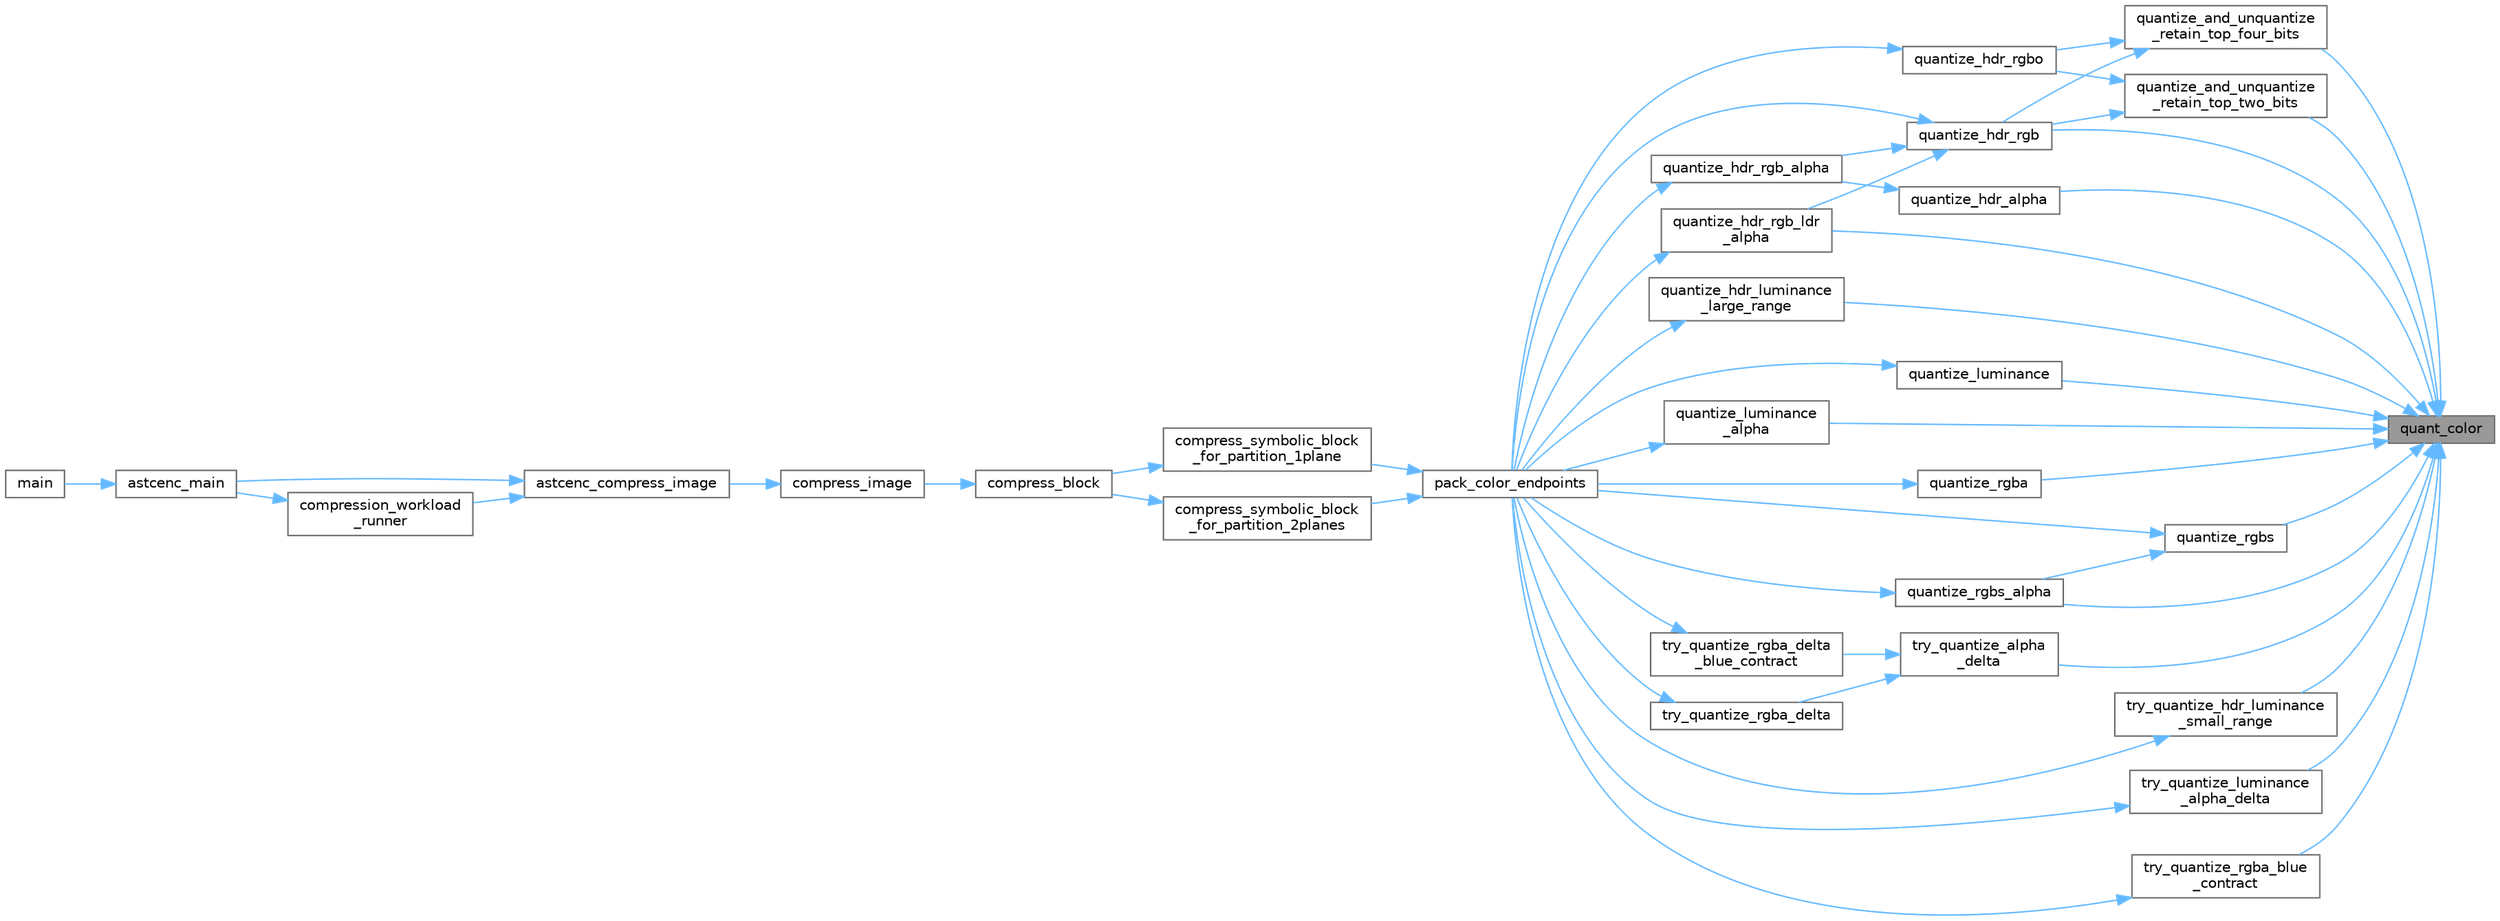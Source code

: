 digraph "quant_color"
{
 // LATEX_PDF_SIZE
  bgcolor="transparent";
  edge [fontname=Helvetica,fontsize=10,labelfontname=Helvetica,labelfontsize=10];
  node [fontname=Helvetica,fontsize=10,shape=box,height=0.2,width=0.4];
  rankdir="RL";
  Node1 [id="Node000001",label="quant_color",height=0.2,width=0.4,color="gray40", fillcolor="grey60", style="filled", fontcolor="black",tooltip="Determine the quantized value given a quantization level."];
  Node1 -> Node2 [id="edge51_Node000001_Node000002",dir="back",color="steelblue1",style="solid",tooltip=" "];
  Node2 [id="Node000002",label="quantize_and_unquantize\l_retain_top_four_bits",height=0.2,width=0.4,color="grey40", fillcolor="white", style="filled",URL="$astcenc__color__quantize_8cpp.html#ab9e83c316e8b6c63580e0a17a9ddc857",tooltip="Quantize and unquantize a value ensuring top four bits are the same."];
  Node2 -> Node3 [id="edge52_Node000002_Node000003",dir="back",color="steelblue1",style="solid",tooltip=" "];
  Node3 [id="Node000003",label="quantize_hdr_rgb",height=0.2,width=0.4,color="grey40", fillcolor="white", style="filled",URL="$astcenc__color__quantize_8cpp.html#a018b17fdce9e0fb576249da80bfc90a2",tooltip="Quantize a HDR RGB color using direct RGB encoding."];
  Node3 -> Node4 [id="edge53_Node000003_Node000004",dir="back",color="steelblue1",style="solid",tooltip=" "];
  Node4 [id="Node000004",label="pack_color_endpoints",height=0.2,width=0.4,color="grey40", fillcolor="white", style="filled",URL="$astcenc__color__quantize_8cpp.html#ab9f9b564c57688af1f8fc1d9e000af81",tooltip="Pack a single pair of color endpoints as effectively as possible."];
  Node4 -> Node5 [id="edge54_Node000004_Node000005",dir="back",color="steelblue1",style="solid",tooltip=" "];
  Node5 [id="Node000005",label="compress_symbolic_block\l_for_partition_1plane",height=0.2,width=0.4,color="grey40", fillcolor="white", style="filled",URL="$astcenc__compress__symbolic_8cpp.html#af5f518a15600c71922e69267dea2db99",tooltip="Compress a block using a chosen partitioning and 1 plane of weights."];
  Node5 -> Node6 [id="edge55_Node000005_Node000006",dir="back",color="steelblue1",style="solid",tooltip=" "];
  Node6 [id="Node000006",label="compress_block",height=0.2,width=0.4,color="grey40", fillcolor="white", style="filled",URL="$astcenc__compress__symbolic_8cpp.html#a579b9a2ceeecda2fb3abe63b8311df1c",tooltip="Compress an image block into a physical block."];
  Node6 -> Node7 [id="edge56_Node000006_Node000007",dir="back",color="steelblue1",style="solid",tooltip=" "];
  Node7 [id="Node000007",label="compress_image",height=0.2,width=0.4,color="grey40", fillcolor="white", style="filled",URL="$astcenc__entry_8cpp.html#acbecfd32ce013d567cac16a877c20f42",tooltip="Compress an image, after any preflight has completed."];
  Node7 -> Node8 [id="edge57_Node000007_Node000008",dir="back",color="steelblue1",style="solid",tooltip=" "];
  Node8 [id="Node000008",label="astcenc_compress_image",height=0.2,width=0.4,color="grey40", fillcolor="white", style="filled",URL="$astcenc__entry_8cpp.html#ad762aa055eed75156c99309158a40e90",tooltip="Compress an image."];
  Node8 -> Node9 [id="edge58_Node000008_Node000009",dir="back",color="steelblue1",style="solid",tooltip=" "];
  Node9 [id="Node000009",label="astcenc_main",height=0.2,width=0.4,color="grey40", fillcolor="white", style="filled",URL="$astcenccli__toplevel_8cpp.html#a073d18880f24fd648661b01d2e20340e",tooltip="Application entry point."];
  Node9 -> Node10 [id="edge59_Node000009_Node000010",dir="back",color="steelblue1",style="solid",tooltip=" "];
  Node10 [id="Node000010",label="main",height=0.2,width=0.4,color="grey40", fillcolor="white", style="filled",URL="$astcenccli__entry_8cpp.html#a3c04138a5bfe5d72780bb7e82a18e627",tooltip=" "];
  Node8 -> Node11 [id="edge60_Node000008_Node000011",dir="back",color="steelblue1",style="solid",tooltip=" "];
  Node11 [id="Node000011",label="compression_workload\l_runner",height=0.2,width=0.4,color="grey40", fillcolor="white", style="filled",URL="$astcenccli__toplevel_8cpp.html#a57bafe66bbd689a53aad2d190fe7a3fa",tooltip="Runner callback function for a compression worker thread."];
  Node11 -> Node9 [id="edge61_Node000011_Node000009",dir="back",color="steelblue1",style="solid",tooltip=" "];
  Node4 -> Node12 [id="edge62_Node000004_Node000012",dir="back",color="steelblue1",style="solid",tooltip=" "];
  Node12 [id="Node000012",label="compress_symbolic_block\l_for_partition_2planes",height=0.2,width=0.4,color="grey40", fillcolor="white", style="filled",URL="$astcenc__compress__symbolic_8cpp.html#af11a976c8ea386db054bef472ce0667c",tooltip="Compress a block using a chosen partitioning and 2 planes of weights."];
  Node12 -> Node6 [id="edge63_Node000012_Node000006",dir="back",color="steelblue1",style="solid",tooltip=" "];
  Node3 -> Node13 [id="edge64_Node000003_Node000013",dir="back",color="steelblue1",style="solid",tooltip=" "];
  Node13 [id="Node000013",label="quantize_hdr_rgb_alpha",height=0.2,width=0.4,color="grey40", fillcolor="white", style="filled",URL="$astcenc__color__quantize_8cpp.html#a968dafc89b796ea5218a690b22c39911",tooltip="Quantize a HDR RGBA color using either delta or direct RGBA encoding."];
  Node13 -> Node4 [id="edge65_Node000013_Node000004",dir="back",color="steelblue1",style="solid",tooltip=" "];
  Node3 -> Node14 [id="edge66_Node000003_Node000014",dir="back",color="steelblue1",style="solid",tooltip=" "];
  Node14 [id="Node000014",label="quantize_hdr_rgb_ldr\l_alpha",height=0.2,width=0.4,color="grey40", fillcolor="white", style="filled",URL="$astcenc__color__quantize_8cpp.html#acc5fc16efff8422faf77e47bc55ab0ad",tooltip="Quantize a HDR RGB + LDR A color using direct RGBA encoding."];
  Node14 -> Node4 [id="edge67_Node000014_Node000004",dir="back",color="steelblue1",style="solid",tooltip=" "];
  Node2 -> Node15 [id="edge68_Node000002_Node000015",dir="back",color="steelblue1",style="solid",tooltip=" "];
  Node15 [id="Node000015",label="quantize_hdr_rgbo",height=0.2,width=0.4,color="grey40", fillcolor="white", style="filled",URL="$astcenc__color__quantize_8cpp.html#a8c60d84b27b5bf6a95eafa1b86497235",tooltip="Quantize a HDR RGB color using RGB + offset."];
  Node15 -> Node4 [id="edge69_Node000015_Node000004",dir="back",color="steelblue1",style="solid",tooltip=" "];
  Node1 -> Node16 [id="edge70_Node000001_Node000016",dir="back",color="steelblue1",style="solid",tooltip=" "];
  Node16 [id="Node000016",label="quantize_and_unquantize\l_retain_top_two_bits",height=0.2,width=0.4,color="grey40", fillcolor="white", style="filled",URL="$astcenc__color__quantize_8cpp.html#ae0e7daa2cc696baa52756e0c35d63138",tooltip="Quantize and unquantize a value ensuring top two bits are the same."];
  Node16 -> Node3 [id="edge71_Node000016_Node000003",dir="back",color="steelblue1",style="solid",tooltip=" "];
  Node16 -> Node15 [id="edge72_Node000016_Node000015",dir="back",color="steelblue1",style="solid",tooltip=" "];
  Node1 -> Node17 [id="edge73_Node000001_Node000017",dir="back",color="steelblue1",style="solid",tooltip=" "];
  Node17 [id="Node000017",label="quantize_hdr_alpha",height=0.2,width=0.4,color="grey40", fillcolor="white", style="filled",URL="$astcenc__color__quantize_8cpp.html#a4c475fce8f14e7437cc348b0319a1365",tooltip="Quantize a HDR A color using either delta or direct RGBA encoding."];
  Node17 -> Node13 [id="edge74_Node000017_Node000013",dir="back",color="steelblue1",style="solid",tooltip=" "];
  Node1 -> Node18 [id="edge75_Node000001_Node000018",dir="back",color="steelblue1",style="solid",tooltip=" "];
  Node18 [id="Node000018",label="quantize_hdr_luminance\l_large_range",height=0.2,width=0.4,color="grey40", fillcolor="white", style="filled",URL="$astcenc__color__quantize_8cpp.html#ad5fb9a4bf5ae21916bc6c634c7f789f8",tooltip="Quantize a HDR L color using the large range encoding."];
  Node18 -> Node4 [id="edge76_Node000018_Node000004",dir="back",color="steelblue1",style="solid",tooltip=" "];
  Node1 -> Node3 [id="edge77_Node000001_Node000003",dir="back",color="steelblue1",style="solid",tooltip=" "];
  Node1 -> Node14 [id="edge78_Node000001_Node000014",dir="back",color="steelblue1",style="solid",tooltip=" "];
  Node1 -> Node19 [id="edge79_Node000001_Node000019",dir="back",color="steelblue1",style="solid",tooltip=" "];
  Node19 [id="Node000019",label="quantize_luminance",height=0.2,width=0.4,color="grey40", fillcolor="white", style="filled",URL="$astcenc__color__quantize_8cpp.html#ae9901a3923b424bef4509df064efd91e",tooltip="Quantize a LDR L color."];
  Node19 -> Node4 [id="edge80_Node000019_Node000004",dir="back",color="steelblue1",style="solid",tooltip=" "];
  Node1 -> Node20 [id="edge81_Node000001_Node000020",dir="back",color="steelblue1",style="solid",tooltip=" "];
  Node20 [id="Node000020",label="quantize_luminance\l_alpha",height=0.2,width=0.4,color="grey40", fillcolor="white", style="filled",URL="$astcenc__color__quantize_8cpp.html#a847eef8e87233ecad7a553dfa1dcd4d5",tooltip="Quantize a LDR LA color."];
  Node20 -> Node4 [id="edge82_Node000020_Node000004",dir="back",color="steelblue1",style="solid",tooltip=" "];
  Node1 -> Node21 [id="edge83_Node000001_Node000021",dir="back",color="steelblue1",style="solid",tooltip=" "];
  Node21 [id="Node000021",label="quantize_rgba",height=0.2,width=0.4,color="grey40", fillcolor="white", style="filled",URL="$astcenc__color__quantize_8cpp.html#aa1eba2920aec0d82d8b1f66ccd3a1044",tooltip="Quantize an LDR RGBA color."];
  Node21 -> Node4 [id="edge84_Node000021_Node000004",dir="back",color="steelblue1",style="solid",tooltip=" "];
  Node1 -> Node22 [id="edge85_Node000001_Node000022",dir="back",color="steelblue1",style="solid",tooltip=" "];
  Node22 [id="Node000022",label="quantize_rgbs",height=0.2,width=0.4,color="grey40", fillcolor="white", style="filled",URL="$astcenc__color__quantize_8cpp.html#a9a0a7e003d1ea68f9b48c28e406ad1ad",tooltip="Quantize an LDR RGB color using scale encoding."];
  Node22 -> Node4 [id="edge86_Node000022_Node000004",dir="back",color="steelblue1",style="solid",tooltip=" "];
  Node22 -> Node23 [id="edge87_Node000022_Node000023",dir="back",color="steelblue1",style="solid",tooltip=" "];
  Node23 [id="Node000023",label="quantize_rgbs_alpha",height=0.2,width=0.4,color="grey40", fillcolor="white", style="filled",URL="$astcenc__color__quantize_8cpp.html#a2d4a8db93c0ebf03b3b6dc23b292428f",tooltip="Quantize an LDR RGBA color using scale encoding."];
  Node23 -> Node4 [id="edge88_Node000023_Node000004",dir="back",color="steelblue1",style="solid",tooltip=" "];
  Node1 -> Node23 [id="edge89_Node000001_Node000023",dir="back",color="steelblue1",style="solid",tooltip=" "];
  Node1 -> Node24 [id="edge90_Node000001_Node000024",dir="back",color="steelblue1",style="solid",tooltip=" "];
  Node24 [id="Node000024",label="try_quantize_alpha\l_delta",height=0.2,width=0.4,color="grey40", fillcolor="white", style="filled",URL="$astcenc__color__quantize_8cpp.html#a4390447f4e4f3f2355c2381228d2e5c2",tooltip="Try to quantize an LDR A color using delta encoding."];
  Node24 -> Node25 [id="edge91_Node000024_Node000025",dir="back",color="steelblue1",style="solid",tooltip=" "];
  Node25 [id="Node000025",label="try_quantize_rgba_delta",height=0.2,width=0.4,color="grey40", fillcolor="white", style="filled",URL="$astcenc__color__quantize_8cpp.html#af4d400b2fd9235d069b8e71966cb1246",tooltip="Try to quantize an LDR RGBA color using delta encoding."];
  Node25 -> Node4 [id="edge92_Node000025_Node000004",dir="back",color="steelblue1",style="solid",tooltip=" "];
  Node24 -> Node26 [id="edge93_Node000024_Node000026",dir="back",color="steelblue1",style="solid",tooltip=" "];
  Node26 [id="Node000026",label="try_quantize_rgba_delta\l_blue_contract",height=0.2,width=0.4,color="grey40", fillcolor="white", style="filled",URL="$astcenc__color__quantize_8cpp.html#a6e41c12d083ec9f3d9028ea35f13f18f",tooltip="Try to quantize an LDR RGBA color using delta and blue contract encoding."];
  Node26 -> Node4 [id="edge94_Node000026_Node000004",dir="back",color="steelblue1",style="solid",tooltip=" "];
  Node1 -> Node27 [id="edge95_Node000001_Node000027",dir="back",color="steelblue1",style="solid",tooltip=" "];
  Node27 [id="Node000027",label="try_quantize_hdr_luminance\l_small_range",height=0.2,width=0.4,color="grey40", fillcolor="white", style="filled",URL="$astcenc__color__quantize_8cpp.html#a105c509260a154870ee3d34d1a336c60",tooltip="Quantize a HDR L color using the small range encoding."];
  Node27 -> Node4 [id="edge96_Node000027_Node000004",dir="back",color="steelblue1",style="solid",tooltip=" "];
  Node1 -> Node28 [id="edge97_Node000001_Node000028",dir="back",color="steelblue1",style="solid",tooltip=" "];
  Node28 [id="Node000028",label="try_quantize_luminance\l_alpha_delta",height=0.2,width=0.4,color="grey40", fillcolor="white", style="filled",URL="$astcenc__color__quantize_8cpp.html#a54914cb063a3e14eaef9d6432ed792d6",tooltip="Try to quantize an LDR LA color using delta encoding."];
  Node28 -> Node4 [id="edge98_Node000028_Node000004",dir="back",color="steelblue1",style="solid",tooltip=" "];
  Node1 -> Node29 [id="edge99_Node000001_Node000029",dir="back",color="steelblue1",style="solid",tooltip=" "];
  Node29 [id="Node000029",label="try_quantize_rgba_blue\l_contract",height=0.2,width=0.4,color="grey40", fillcolor="white", style="filled",URL="$astcenc__color__quantize_8cpp.html#ab09b68ff45a1b287f05fd2428805bbc9",tooltip="Try to quantize an LDR RGBA color using blue-contraction."];
  Node29 -> Node4 [id="edge100_Node000029_Node000004",dir="back",color="steelblue1",style="solid",tooltip=" "];
}
